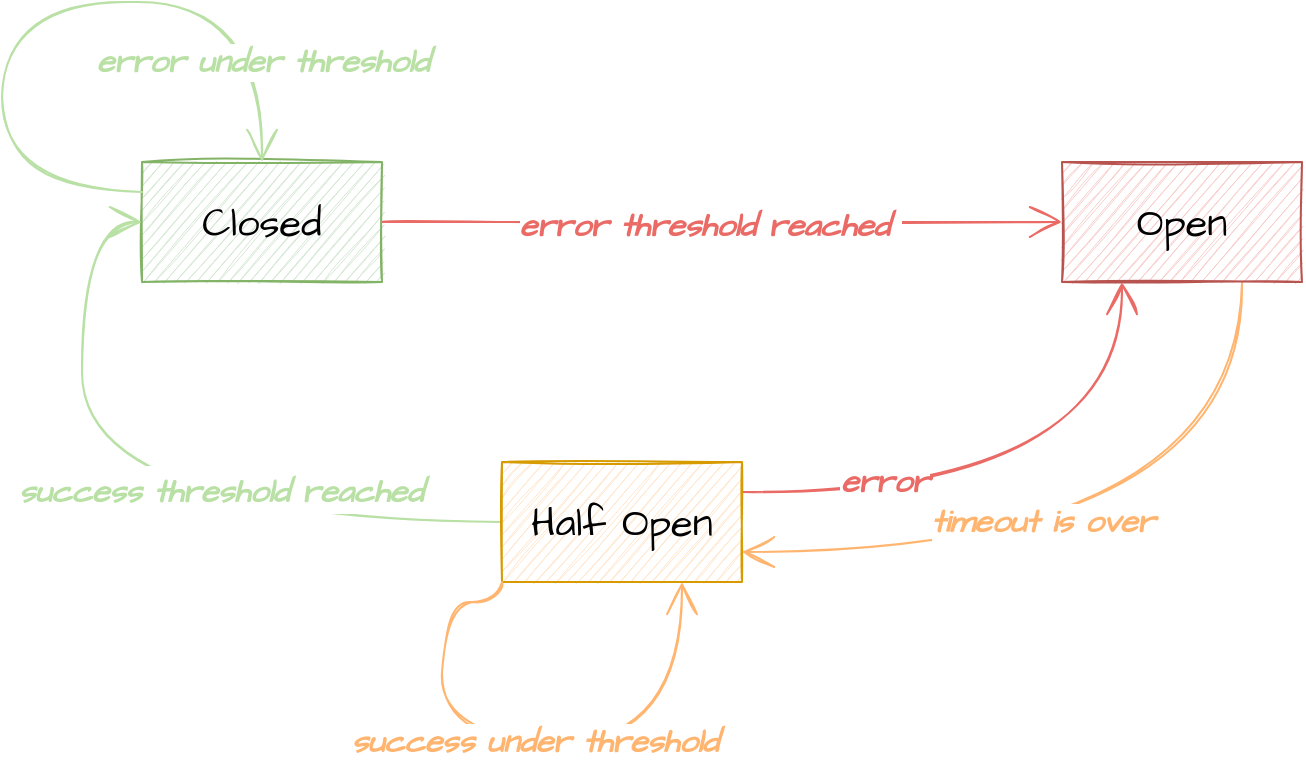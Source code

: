 <mxfile version="20.2.1" type="embed"><diagram id="inMPcjYvnmvmxzhDKLPN" name="Page-1"><mxGraphModel dx="1746" dy="1119" grid="1" gridSize="10" guides="1" tooltips="1" connect="1" arrows="1" fold="1" page="1" pageScale="1" pageWidth="827" pageHeight="1169" math="0" shadow="0"><root><mxCell id="0"/><mxCell id="1" parent="0"/><mxCell id="7" style="edgeStyle=orthogonalEdgeStyle;curved=1;rounded=0;sketch=1;hachureGap=4;orthogonalLoop=1;jettySize=auto;html=1;exitX=1;exitY=0.5;exitDx=0;exitDy=0;entryX=0;entryY=0.5;entryDx=0;entryDy=0;fontFamily=Architects Daughter;fontSource=https%3A%2F%2Ffonts.googleapis.com%2Fcss%3Ffamily%3DArchitects%2BDaughter;fontSize=16;fontColor=#B9E0A5;endArrow=open;startSize=14;endSize=14;sourcePerimeterSpacing=8;targetPerimeterSpacing=8;strokeColor=#EA6B66;" parent="1" source="2" target="3" edge="1"><mxGeometry relative="1" as="geometry"/></mxCell><mxCell id="8" value="&lt;font style=&quot;font-size: 16px;&quot; color=&quot;#ea6b66&quot;&gt;&lt;b&gt;&lt;i&gt;error threshold reached&amp;nbsp;&lt;/i&gt;&lt;/b&gt;&lt;/font&gt;" style="edgeLabel;html=1;align=center;verticalAlign=middle;resizable=0;points=[];fontSize=20;fontFamily=Architects Daughter;fontColor=#B9E0A5;" parent="7" vertex="1" connectable="0"><mxGeometry x="-0.152" y="3" relative="1" as="geometry"><mxPoint x="20" y="3" as="offset"/></mxGeometry></mxCell><mxCell id="2" value="Closed" style="rounded=0;whiteSpace=wrap;html=1;sketch=1;hachureGap=4;fontFamily=Architects Daughter;fontSource=https%3A%2F%2Ffonts.googleapis.com%2Fcss%3Ffamily%3DArchitects%2BDaughter;fontSize=20;fillColor=#d5e8d4;strokeColor=#82b366;" parent="1" vertex="1"><mxGeometry x="130" y="280" width="120" height="60" as="geometry"/></mxCell><mxCell id="11" style="edgeStyle=orthogonalEdgeStyle;curved=1;rounded=0;sketch=1;hachureGap=4;orthogonalLoop=1;jettySize=auto;html=1;exitX=0.75;exitY=1;exitDx=0;exitDy=0;entryX=1;entryY=0.75;entryDx=0;entryDy=0;fontFamily=Architects Daughter;fontSource=https%3A%2F%2Ffonts.googleapis.com%2Fcss%3Ffamily%3DArchitects%2BDaughter;fontSize=16;fontColor=#EA6B66;endArrow=open;startSize=14;endSize=14;sourcePerimeterSpacing=8;targetPerimeterSpacing=8;strokeColor=#FFB570;" parent="1" source="3" target="4" edge="1"><mxGeometry relative="1" as="geometry"/></mxCell><mxCell id="12" value="&lt;b&gt;&lt;i&gt;timeout is over&lt;/i&gt;&lt;/b&gt;" style="edgeLabel;html=1;align=center;verticalAlign=middle;resizable=0;points=[];fontSize=16;fontFamily=Architects Daughter;fontColor=#FFB570;" parent="11" vertex="1" connectable="0"><mxGeometry x="0.356" y="-11" relative="1" as="geometry"><mxPoint x="26" y="-4" as="offset"/></mxGeometry></mxCell><mxCell id="3" value="Open" style="rounded=0;whiteSpace=wrap;html=1;sketch=1;hachureGap=4;fontFamily=Architects Daughter;fontSource=https%3A%2F%2Ffonts.googleapis.com%2Fcss%3Ffamily%3DArchitects%2BDaughter;fontSize=20;fillColor=#f8cecc;strokeColor=#b85450;" parent="1" vertex="1"><mxGeometry x="590" y="280" width="120" height="60" as="geometry"/></mxCell><mxCell id="5" style="edgeStyle=orthogonalEdgeStyle;curved=1;rounded=0;sketch=1;hachureGap=4;orthogonalLoop=1;jettySize=auto;html=1;exitX=0;exitY=0.5;exitDx=0;exitDy=0;entryX=0;entryY=0.5;entryDx=0;entryDy=0;fontFamily=Architects Daughter;fontSource=https%3A%2F%2Ffonts.googleapis.com%2Fcss%3Ffamily%3DArchitects%2BDaughter;fontSize=16;endArrow=open;startSize=14;endSize=14;sourcePerimeterSpacing=8;targetPerimeterSpacing=8;strokeColor=#B9E0A5;" parent="1" source="4" target="2" edge="1"><mxGeometry relative="1" as="geometry"/></mxCell><mxCell id="6" value="&lt;font style=&quot;font-size: 16px;&quot; color=&quot;#b9e0a5&quot;&gt;&lt;b&gt;&lt;i&gt;success threshold reached&lt;/i&gt;&lt;/b&gt;&lt;/font&gt;" style="edgeLabel;html=1;align=center;verticalAlign=middle;resizable=0;points=[];fontSize=20;fontFamily=Architects Daughter;" parent="5" vertex="1" connectable="0"><mxGeometry x="-0.277" y="-17" relative="1" as="geometry"><mxPoint as="offset"/></mxGeometry></mxCell><mxCell id="9" style="edgeStyle=orthogonalEdgeStyle;curved=1;rounded=0;sketch=1;hachureGap=4;orthogonalLoop=1;jettySize=auto;html=1;exitX=1;exitY=0.25;exitDx=0;exitDy=0;entryX=0.25;entryY=1;entryDx=0;entryDy=0;fontFamily=Architects Daughter;fontSource=https%3A%2F%2Ffonts.googleapis.com%2Fcss%3Ffamily%3DArchitects%2BDaughter;fontSize=16;fontColor=#EA6B66;endArrow=open;startSize=14;endSize=14;sourcePerimeterSpacing=8;targetPerimeterSpacing=8;strokeColor=#EA6B66;" parent="1" source="4" target="3" edge="1"><mxGeometry relative="1" as="geometry"/></mxCell><mxCell id="10" value="&lt;font style=&quot;font-size: 16px;&quot;&gt;&lt;b&gt;&lt;i&gt;error&lt;/i&gt;&lt;/b&gt;&lt;/font&gt;" style="edgeLabel;html=1;align=center;verticalAlign=middle;resizable=0;points=[];fontSize=20;fontFamily=Architects Daughter;fontColor=#EA6B66;" parent="9" vertex="1" connectable="0"><mxGeometry x="-0.523" y="7" relative="1" as="geometry"><mxPoint as="offset"/></mxGeometry></mxCell><mxCell id="4" value="Half Open" style="rounded=0;whiteSpace=wrap;html=1;sketch=1;hachureGap=4;fontFamily=Architects Daughter;fontSource=https%3A%2F%2Ffonts.googleapis.com%2Fcss%3Ffamily%3DArchitects%2BDaughter;fontSize=20;fillColor=#ffe6cc;strokeColor=#d79b00;" parent="1" vertex="1"><mxGeometry x="310" y="430" width="120" height="60" as="geometry"/></mxCell><mxCell id="13" style="edgeStyle=orthogonalEdgeStyle;curved=1;rounded=0;sketch=1;hachureGap=4;orthogonalLoop=1;jettySize=auto;html=1;exitX=0;exitY=0.25;exitDx=0;exitDy=0;entryX=0.5;entryY=0;entryDx=0;entryDy=0;fontFamily=Architects Daughter;fontSource=https%3A%2F%2Ffonts.googleapis.com%2Fcss%3Ffamily%3DArchitects%2BDaughter;fontSize=16;fontColor=#FFB570;endArrow=open;startSize=14;endSize=14;sourcePerimeterSpacing=8;targetPerimeterSpacing=8;strokeColor=#B9E0A5;" parent="1" source="2" target="2" edge="1"><mxGeometry relative="1" as="geometry"><Array as="points"><mxPoint x="60" y="295"/><mxPoint x="60" y="200"/><mxPoint x="190" y="200"/></Array></mxGeometry></mxCell><mxCell id="14" value="&lt;b&gt;&lt;i&gt;&lt;font color=&quot;#b9e0a5&quot;&gt;error under threshold&lt;/font&gt;&lt;/i&gt;&lt;/b&gt;" style="edgeLabel;html=1;align=center;verticalAlign=middle;resizable=0;points=[];fontSize=16;fontFamily=Architects Daughter;fontColor=#FFB570;" parent="13" vertex="1" connectable="0"><mxGeometry x="0.173" y="1" relative="1" as="geometry"><mxPoint x="75" y="31" as="offset"/></mxGeometry></mxCell><mxCell id="15" style="edgeStyle=orthogonalEdgeStyle;curved=1;rounded=0;sketch=1;hachureGap=4;orthogonalLoop=1;jettySize=auto;html=1;exitX=0;exitY=1;exitDx=0;exitDy=0;entryX=0.75;entryY=1;entryDx=0;entryDy=0;fontFamily=Architects Daughter;fontSource=https%3A%2F%2Ffonts.googleapis.com%2Fcss%3Ffamily%3DArchitects%2BDaughter;fontSize=16;fontColor=#B9E0A5;endArrow=open;startSize=14;endSize=14;sourcePerimeterSpacing=8;targetPerimeterSpacing=8;strokeColor=#FFB570;" parent="1" source="4" target="4" edge="1"><mxGeometry relative="1" as="geometry"><Array as="points"><mxPoint x="310" y="500"/><mxPoint x="280" y="500"/><mxPoint x="280" y="570"/><mxPoint x="400" y="570"/></Array></mxGeometry></mxCell><mxCell id="16" value="&lt;font color=&quot;#ffb570&quot;&gt;&lt;b&gt;&lt;i&gt;success under threshold&lt;/i&gt;&lt;/b&gt;&lt;/font&gt;" style="edgeLabel;html=1;align=center;verticalAlign=middle;resizable=0;points=[];fontSize=16;fontFamily=Architects Daughter;fontColor=#B9E0A5;" parent="15" vertex="1" connectable="0"><mxGeometry x="0.006" relative="1" as="geometry"><mxPoint as="offset"/></mxGeometry></mxCell></root></mxGraphModel></diagram></mxfile>